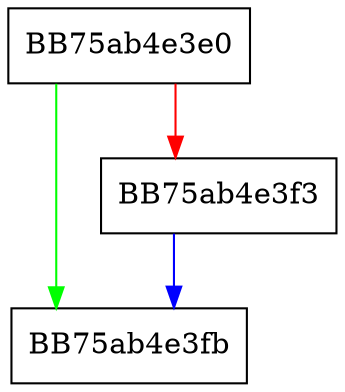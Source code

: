 digraph dense_rankStepFunc {
  node [shape="box"];
  graph [splines=ortho];
  BB75ab4e3e0 -> BB75ab4e3fb [color="green"];
  BB75ab4e3e0 -> BB75ab4e3f3 [color="red"];
  BB75ab4e3f3 -> BB75ab4e3fb [color="blue"];
}